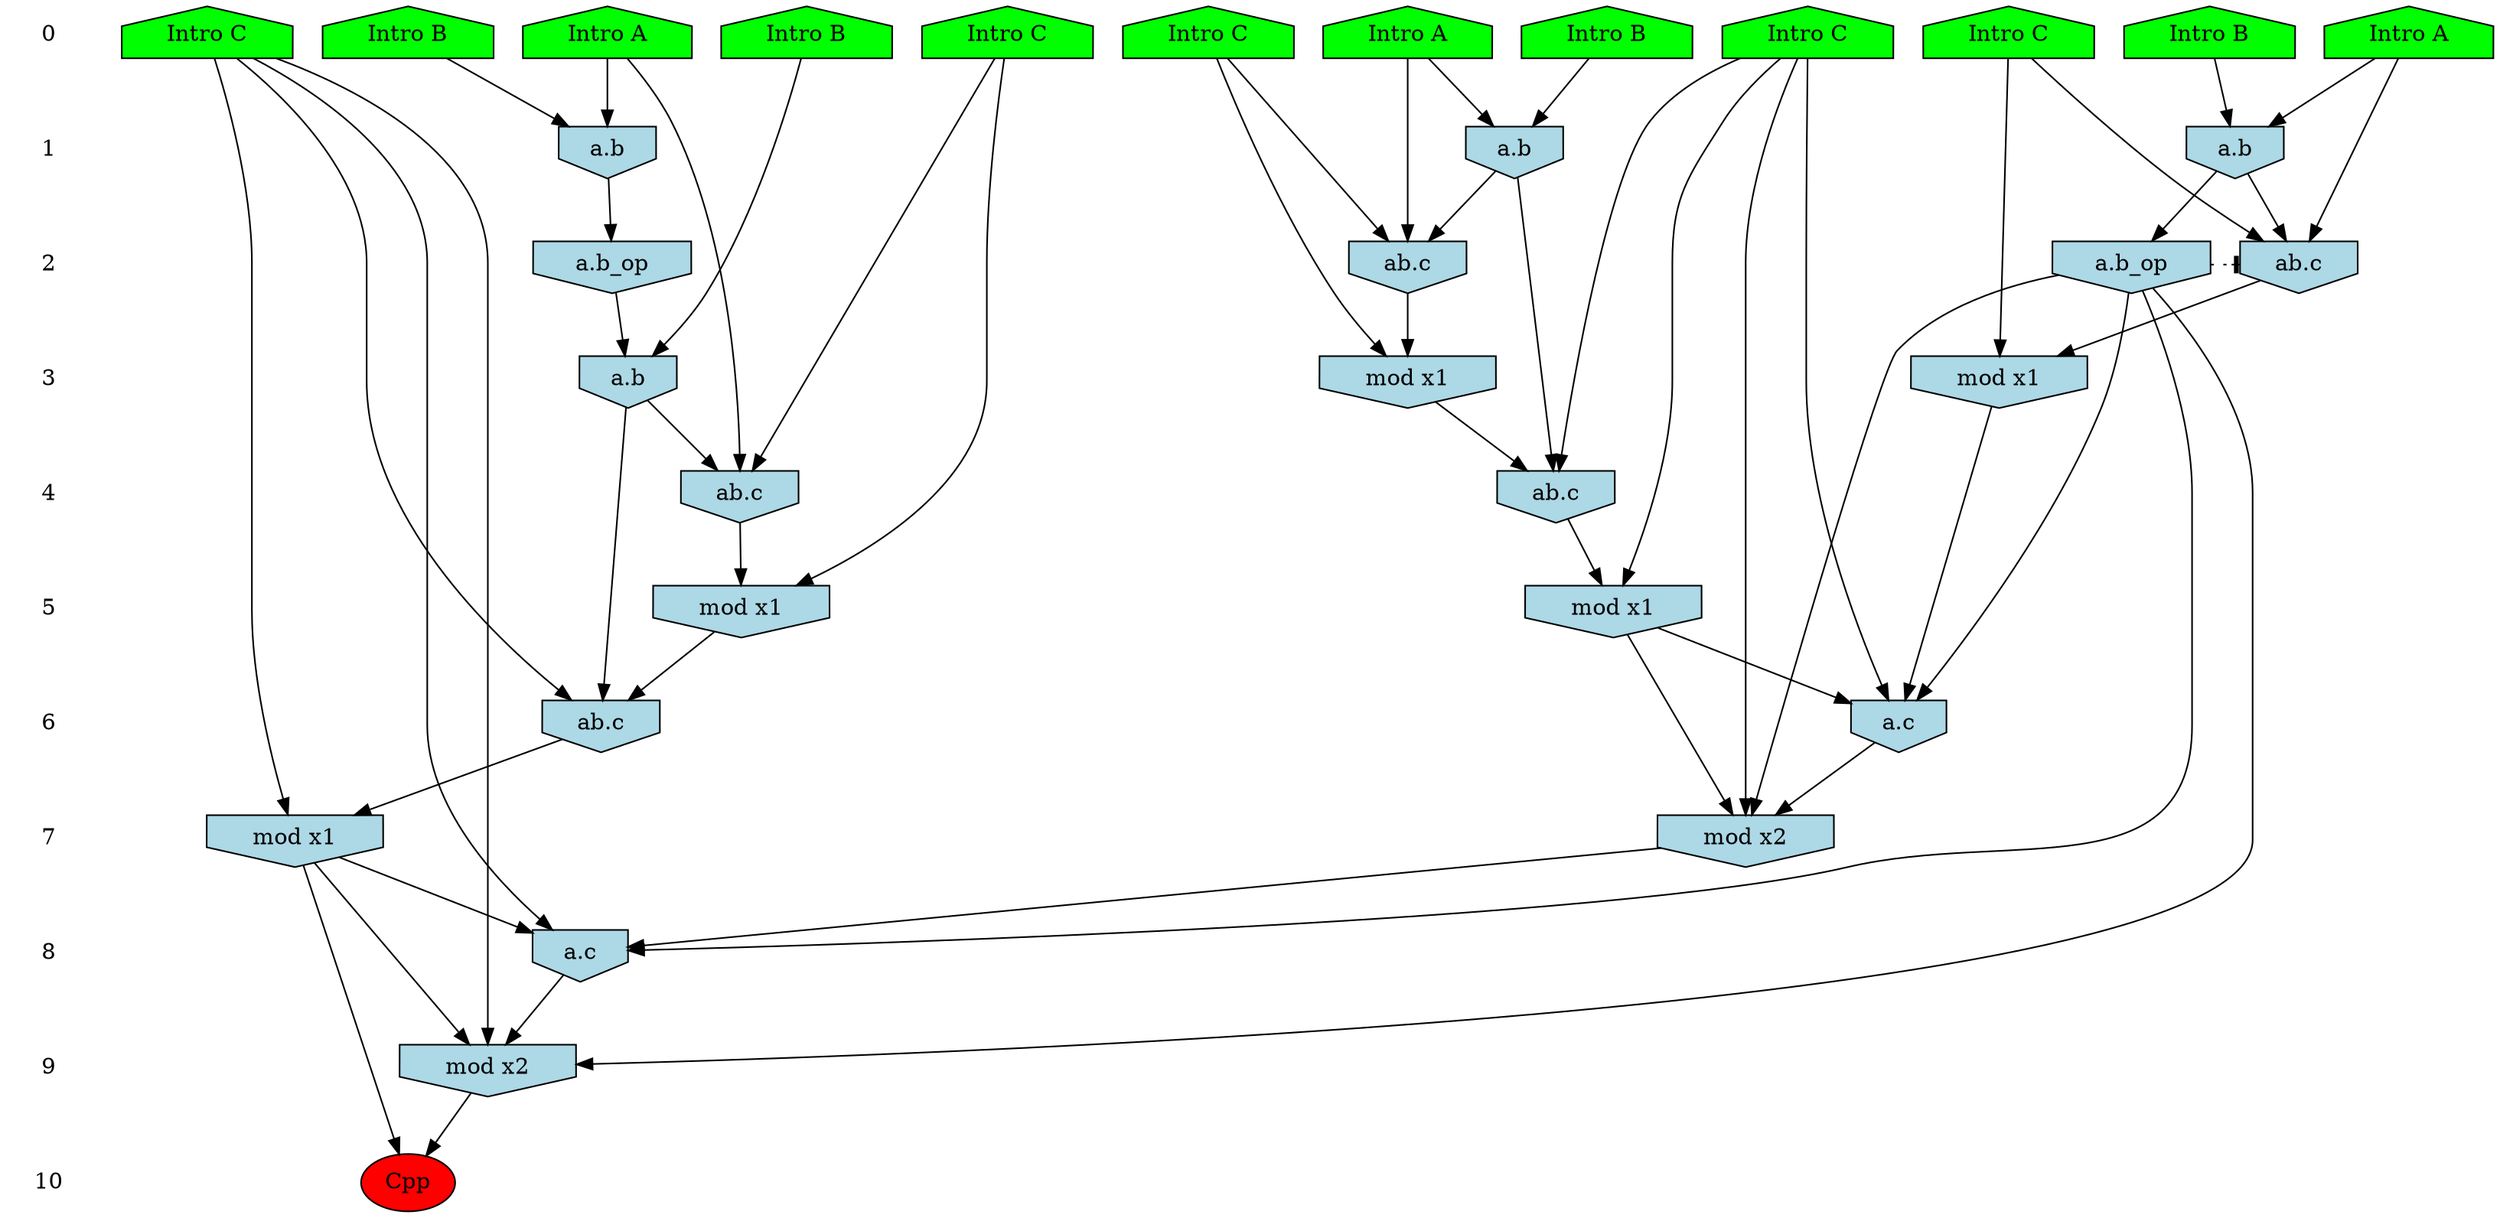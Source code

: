 /* Compression of 1 causal flows obtained in average at 1.975030E+01 t.u */
/* Compressed causal flows were: [3637] */
digraph G{
 ranksep=.5 ; 
{ rank = same ; "0" [shape=plaintext] ; node_1 [label ="Intro A", shape=house, style=filled, fillcolor=green] ;
node_2 [label ="Intro A", shape=house, style=filled, fillcolor=green] ;
node_3 [label ="Intro B", shape=house, style=filled, fillcolor=green] ;
node_4 [label ="Intro A", shape=house, style=filled, fillcolor=green] ;
node_5 [label ="Intro B", shape=house, style=filled, fillcolor=green] ;
node_6 [label ="Intro B", shape=house, style=filled, fillcolor=green] ;
node_7 [label ="Intro B", shape=house, style=filled, fillcolor=green] ;
node_8 [label ="Intro C", shape=house, style=filled, fillcolor=green] ;
node_9 [label ="Intro C", shape=house, style=filled, fillcolor=green] ;
node_10 [label ="Intro C", shape=house, style=filled, fillcolor=green] ;
node_11 [label ="Intro C", shape=house, style=filled, fillcolor=green] ;
node_12 [label ="Intro C", shape=house, style=filled, fillcolor=green] ;
}
{ rank = same ; "1" [shape=plaintext] ; node_13 [label="a.b", shape=invhouse, style=filled, fillcolor = lightblue] ;
node_17 [label="a.b", shape=invhouse, style=filled, fillcolor = lightblue] ;
node_19 [label="a.b", shape=invhouse, style=filled, fillcolor = lightblue] ;
}
{ rank = same ; "2" [shape=plaintext] ; node_14 [label="ab.c", shape=invhouse, style=filled, fillcolor = lightblue] ;
node_18 [label="a.b_op", shape=invhouse, style=filled, fillcolor = lightblue] ;
node_20 [label="ab.c", shape=invhouse, style=filled, fillcolor = lightblue] ;
node_22 [label="a.b_op", shape=invhouse, style=filled, fillcolor = lightblue] ;
}
{ rank = same ; "3" [shape=plaintext] ; node_15 [label="mod x1", shape=invhouse, style=filled, fillcolor = lightblue] ;
node_23 [label="mod x1", shape=invhouse, style=filled, fillcolor = lightblue] ;
node_24 [label="a.b", shape=invhouse, style=filled, fillcolor = lightblue] ;
}
{ rank = same ; "4" [shape=plaintext] ; node_16 [label="ab.c", shape=invhouse, style=filled, fillcolor = lightblue] ;
node_25 [label="ab.c", shape=invhouse, style=filled, fillcolor = lightblue] ;
}
{ rank = same ; "5" [shape=plaintext] ; node_21 [label="mod x1", shape=invhouse, style=filled, fillcolor = lightblue] ;
node_28 [label="mod x1", shape=invhouse, style=filled, fillcolor = lightblue] ;
}
{ rank = same ; "6" [shape=plaintext] ; node_26 [label="a.c", shape=invhouse, style=filled, fillcolor = lightblue] ;
node_29 [label="ab.c", shape=invhouse, style=filled, fillcolor = lightblue] ;
}
{ rank = same ; "7" [shape=plaintext] ; node_27 [label="mod x2", shape=invhouse, style=filled, fillcolor = lightblue] ;
node_30 [label="mod x1", shape=invhouse, style=filled, fillcolor = lightblue] ;
}
{ rank = same ; "8" [shape=plaintext] ; node_31 [label="a.c", shape=invhouse, style=filled, fillcolor = lightblue] ;
}
{ rank = same ; "9" [shape=plaintext] ; node_32 [label="mod x2", shape=invhouse, style=filled, fillcolor = lightblue] ;
}
{ rank = same ; "10" [shape=plaintext] ; node_33 [label ="Cpp", style=filled, fillcolor=red] ;
}
"0" -> "1" [style="invis"]; 
"1" -> "2" [style="invis"]; 
"2" -> "3" [style="invis"]; 
"3" -> "4" [style="invis"]; 
"4" -> "5" [style="invis"]; 
"5" -> "6" [style="invis"]; 
"6" -> "7" [style="invis"]; 
"7" -> "8" [style="invis"]; 
"8" -> "9" [style="invis"]; 
"9" -> "10" [style="invis"]; 
node_4 -> node_13
node_5 -> node_13
node_4 -> node_14
node_9 -> node_14
node_13 -> node_14
node_9 -> node_15
node_14 -> node_15
node_11 -> node_16
node_13 -> node_16
node_15 -> node_16
node_2 -> node_17
node_7 -> node_17
node_17 -> node_18
node_1 -> node_19
node_6 -> node_19
node_1 -> node_20
node_12 -> node_20
node_19 -> node_20
node_11 -> node_21
node_16 -> node_21
node_19 -> node_22
node_12 -> node_23
node_20 -> node_23
node_3 -> node_24
node_18 -> node_24
node_2 -> node_25
node_8 -> node_25
node_24 -> node_25
node_11 -> node_26
node_21 -> node_26
node_22 -> node_26
node_23 -> node_26
node_11 -> node_27
node_21 -> node_27
node_22 -> node_27
node_26 -> node_27
node_8 -> node_28
node_25 -> node_28
node_10 -> node_29
node_24 -> node_29
node_28 -> node_29
node_10 -> node_30
node_29 -> node_30
node_10 -> node_31
node_22 -> node_31
node_27 -> node_31
node_30 -> node_31
node_10 -> node_32
node_22 -> node_32
node_30 -> node_32
node_31 -> node_32
node_30 -> node_33
node_32 -> node_33
node_22 -> node_20 [style=dotted, arrowhead = tee] 
}
/*
 Dot generation time: 0.000150
*/